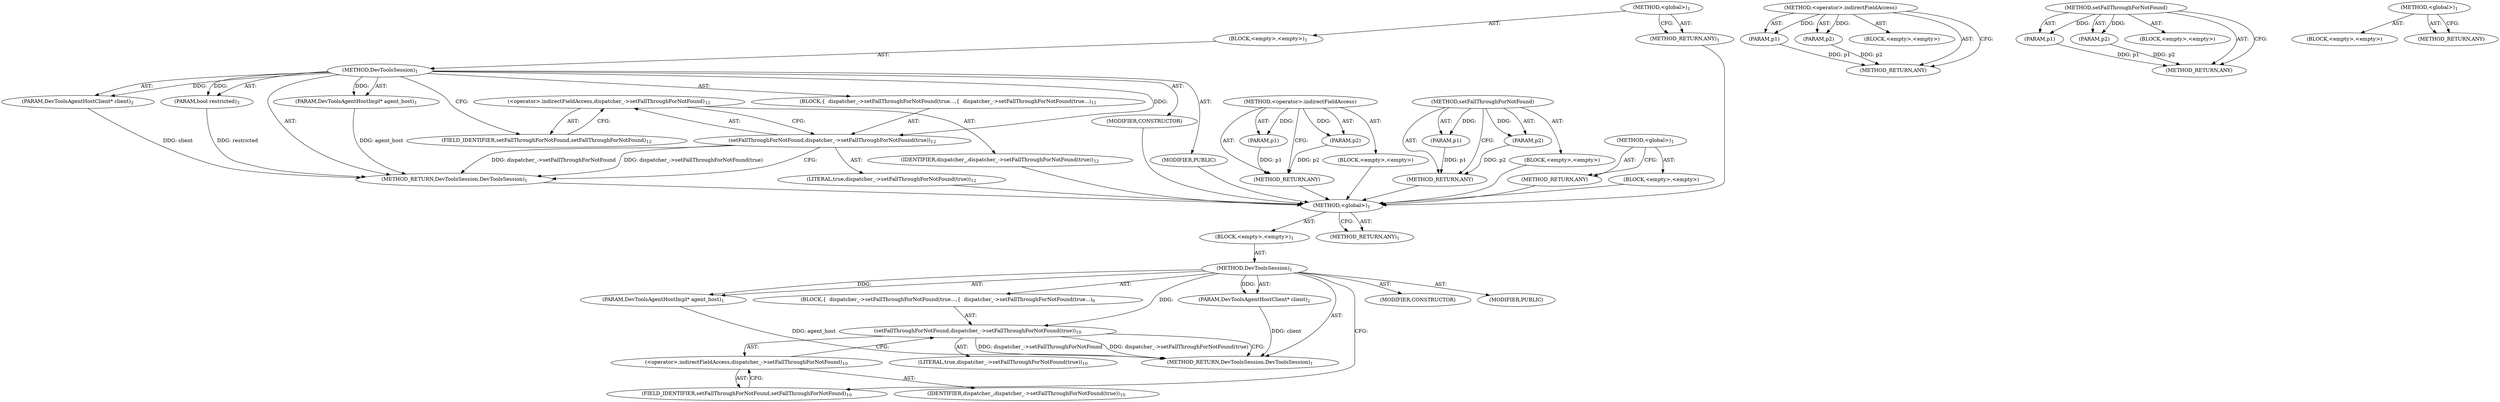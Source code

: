 digraph "&lt;global&gt;" {
vulnerable_6 [label=<(METHOD,&lt;global&gt;)<SUB>1</SUB>>];
vulnerable_7 [label=<(BLOCK,&lt;empty&gt;,&lt;empty&gt;)<SUB>1</SUB>>];
vulnerable_8 [label=<(METHOD,DevToolsSession)<SUB>1</SUB>>];
vulnerable_9 [label=<(PARAM,DevToolsAgentHostImpl* agent_host)<SUB>1</SUB>>];
vulnerable_10 [label=<(PARAM,DevToolsAgentHostClient* client)<SUB>2</SUB>>];
vulnerable_11 [label=<(BLOCK,{
  dispatcher_-&gt;setFallThroughForNotFound(true...,{
  dispatcher_-&gt;setFallThroughForNotFound(true...)<SUB>9</SUB>>];
vulnerable_12 [label=<(setFallThroughForNotFound,dispatcher_-&gt;setFallThroughForNotFound(true))<SUB>10</SUB>>];
vulnerable_13 [label=<(&lt;operator&gt;.indirectFieldAccess,dispatcher_-&gt;setFallThroughForNotFound)<SUB>10</SUB>>];
vulnerable_14 [label=<(IDENTIFIER,dispatcher_,dispatcher_-&gt;setFallThroughForNotFound(true))<SUB>10</SUB>>];
vulnerable_15 [label=<(FIELD_IDENTIFIER,setFallThroughForNotFound,setFallThroughForNotFound)<SUB>10</SUB>>];
vulnerable_16 [label=<(LITERAL,true,dispatcher_-&gt;setFallThroughForNotFound(true))<SUB>10</SUB>>];
vulnerable_17 [label=<(MODIFIER,CONSTRUCTOR)>];
vulnerable_18 [label=<(MODIFIER,PUBLIC)>];
vulnerable_19 [label=<(METHOD_RETURN,DevToolsSession.DevToolsSession)<SUB>1</SUB>>];
vulnerable_21 [label=<(METHOD_RETURN,ANY)<SUB>1</SUB>>];
vulnerable_47 [label=<(METHOD,&lt;operator&gt;.indirectFieldAccess)>];
vulnerable_48 [label=<(PARAM,p1)>];
vulnerable_49 [label=<(PARAM,p2)>];
vulnerable_50 [label=<(BLOCK,&lt;empty&gt;,&lt;empty&gt;)>];
vulnerable_51 [label=<(METHOD_RETURN,ANY)>];
vulnerable_42 [label=<(METHOD,setFallThroughForNotFound)>];
vulnerable_43 [label=<(PARAM,p1)>];
vulnerable_44 [label=<(PARAM,p2)>];
vulnerable_45 [label=<(BLOCK,&lt;empty&gt;,&lt;empty&gt;)>];
vulnerable_46 [label=<(METHOD_RETURN,ANY)>];
vulnerable_36 [label=<(METHOD,&lt;global&gt;)<SUB>1</SUB>>];
vulnerable_37 [label=<(BLOCK,&lt;empty&gt;,&lt;empty&gt;)>];
vulnerable_38 [label=<(METHOD_RETURN,ANY)>];
fixed_6 [label=<(METHOD,&lt;global&gt;)<SUB>1</SUB>>];
fixed_7 [label=<(BLOCK,&lt;empty&gt;,&lt;empty&gt;)<SUB>1</SUB>>];
fixed_8 [label=<(METHOD,DevToolsSession)<SUB>1</SUB>>];
fixed_9 [label=<(PARAM,DevToolsAgentHostImpl* agent_host)<SUB>1</SUB>>];
fixed_10 [label=<(PARAM,DevToolsAgentHostClient* client)<SUB>2</SUB>>];
fixed_11 [label=<(PARAM,bool restricted)<SUB>3</SUB>>];
fixed_12 [label=<(BLOCK,{
  dispatcher_-&gt;setFallThroughForNotFound(true...,{
  dispatcher_-&gt;setFallThroughForNotFound(true...)<SUB>11</SUB>>];
fixed_13 [label=<(setFallThroughForNotFound,dispatcher_-&gt;setFallThroughForNotFound(true))<SUB>12</SUB>>];
fixed_14 [label=<(&lt;operator&gt;.indirectFieldAccess,dispatcher_-&gt;setFallThroughForNotFound)<SUB>12</SUB>>];
fixed_15 [label=<(IDENTIFIER,dispatcher_,dispatcher_-&gt;setFallThroughForNotFound(true))<SUB>12</SUB>>];
fixed_16 [label=<(FIELD_IDENTIFIER,setFallThroughForNotFound,setFallThroughForNotFound)<SUB>12</SUB>>];
fixed_17 [label=<(LITERAL,true,dispatcher_-&gt;setFallThroughForNotFound(true))<SUB>12</SUB>>];
fixed_18 [label=<(MODIFIER,CONSTRUCTOR)>];
fixed_19 [label=<(MODIFIER,PUBLIC)>];
fixed_20 [label=<(METHOD_RETURN,DevToolsSession.DevToolsSession)<SUB>1</SUB>>];
fixed_22 [label=<(METHOD_RETURN,ANY)<SUB>1</SUB>>];
fixed_48 [label=<(METHOD,&lt;operator&gt;.indirectFieldAccess)>];
fixed_49 [label=<(PARAM,p1)>];
fixed_50 [label=<(PARAM,p2)>];
fixed_51 [label=<(BLOCK,&lt;empty&gt;,&lt;empty&gt;)>];
fixed_52 [label=<(METHOD_RETURN,ANY)>];
fixed_43 [label=<(METHOD,setFallThroughForNotFound)>];
fixed_44 [label=<(PARAM,p1)>];
fixed_45 [label=<(PARAM,p2)>];
fixed_46 [label=<(BLOCK,&lt;empty&gt;,&lt;empty&gt;)>];
fixed_47 [label=<(METHOD_RETURN,ANY)>];
fixed_37 [label=<(METHOD,&lt;global&gt;)<SUB>1</SUB>>];
fixed_38 [label=<(BLOCK,&lt;empty&gt;,&lt;empty&gt;)>];
fixed_39 [label=<(METHOD_RETURN,ANY)>];
vulnerable_6 -> vulnerable_7  [key=0, label="AST: "];
vulnerable_6 -> vulnerable_21  [key=0, label="AST: "];
vulnerable_6 -> vulnerable_21  [key=1, label="CFG: "];
vulnerable_7 -> vulnerable_8  [key=0, label="AST: "];
vulnerable_8 -> vulnerable_9  [key=0, label="AST: "];
vulnerable_8 -> vulnerable_9  [key=1, label="DDG: "];
vulnerable_8 -> vulnerable_10  [key=0, label="AST: "];
vulnerable_8 -> vulnerable_10  [key=1, label="DDG: "];
vulnerable_8 -> vulnerable_11  [key=0, label="AST: "];
vulnerable_8 -> vulnerable_17  [key=0, label="AST: "];
vulnerable_8 -> vulnerable_18  [key=0, label="AST: "];
vulnerable_8 -> vulnerable_19  [key=0, label="AST: "];
vulnerable_8 -> vulnerable_15  [key=0, label="CFG: "];
vulnerable_8 -> vulnerable_12  [key=0, label="DDG: "];
vulnerable_9 -> vulnerable_19  [key=0, label="DDG: agent_host"];
vulnerable_10 -> vulnerable_19  [key=0, label="DDG: client"];
vulnerable_11 -> vulnerable_12  [key=0, label="AST: "];
vulnerable_12 -> vulnerable_13  [key=0, label="AST: "];
vulnerable_12 -> vulnerable_16  [key=0, label="AST: "];
vulnerable_12 -> vulnerable_19  [key=0, label="CFG: "];
vulnerable_12 -> vulnerable_19  [key=1, label="DDG: dispatcher_-&gt;setFallThroughForNotFound"];
vulnerable_12 -> vulnerable_19  [key=2, label="DDG: dispatcher_-&gt;setFallThroughForNotFound(true)"];
vulnerable_13 -> vulnerable_14  [key=0, label="AST: "];
vulnerable_13 -> vulnerable_15  [key=0, label="AST: "];
vulnerable_13 -> vulnerable_12  [key=0, label="CFG: "];
vulnerable_15 -> vulnerable_13  [key=0, label="CFG: "];
vulnerable_47 -> vulnerable_48  [key=0, label="AST: "];
vulnerable_47 -> vulnerable_48  [key=1, label="DDG: "];
vulnerable_47 -> vulnerable_50  [key=0, label="AST: "];
vulnerable_47 -> vulnerable_49  [key=0, label="AST: "];
vulnerable_47 -> vulnerable_49  [key=1, label="DDG: "];
vulnerable_47 -> vulnerable_51  [key=0, label="AST: "];
vulnerable_47 -> vulnerable_51  [key=1, label="CFG: "];
vulnerable_48 -> vulnerable_51  [key=0, label="DDG: p1"];
vulnerable_49 -> vulnerable_51  [key=0, label="DDG: p2"];
vulnerable_42 -> vulnerable_43  [key=0, label="AST: "];
vulnerable_42 -> vulnerable_43  [key=1, label="DDG: "];
vulnerable_42 -> vulnerable_45  [key=0, label="AST: "];
vulnerable_42 -> vulnerable_44  [key=0, label="AST: "];
vulnerable_42 -> vulnerable_44  [key=1, label="DDG: "];
vulnerable_42 -> vulnerable_46  [key=0, label="AST: "];
vulnerable_42 -> vulnerable_46  [key=1, label="CFG: "];
vulnerable_43 -> vulnerable_46  [key=0, label="DDG: p1"];
vulnerable_44 -> vulnerable_46  [key=0, label="DDG: p2"];
vulnerable_36 -> vulnerable_37  [key=0, label="AST: "];
vulnerable_36 -> vulnerable_38  [key=0, label="AST: "];
vulnerable_36 -> vulnerable_38  [key=1, label="CFG: "];
fixed_6 -> fixed_7  [key=0, label="AST: "];
fixed_6 -> fixed_22  [key=0, label="AST: "];
fixed_6 -> fixed_22  [key=1, label="CFG: "];
fixed_7 -> fixed_8  [key=0, label="AST: "];
fixed_8 -> fixed_9  [key=0, label="AST: "];
fixed_8 -> fixed_9  [key=1, label="DDG: "];
fixed_8 -> fixed_10  [key=0, label="AST: "];
fixed_8 -> fixed_10  [key=1, label="DDG: "];
fixed_8 -> fixed_11  [key=0, label="AST: "];
fixed_8 -> fixed_11  [key=1, label="DDG: "];
fixed_8 -> fixed_12  [key=0, label="AST: "];
fixed_8 -> fixed_18  [key=0, label="AST: "];
fixed_8 -> fixed_19  [key=0, label="AST: "];
fixed_8 -> fixed_20  [key=0, label="AST: "];
fixed_8 -> fixed_16  [key=0, label="CFG: "];
fixed_8 -> fixed_13  [key=0, label="DDG: "];
fixed_9 -> fixed_20  [key=0, label="DDG: agent_host"];
fixed_10 -> fixed_20  [key=0, label="DDG: client"];
fixed_11 -> fixed_20  [key=0, label="DDG: restricted"];
fixed_12 -> fixed_13  [key=0, label="AST: "];
fixed_13 -> fixed_14  [key=0, label="AST: "];
fixed_13 -> fixed_17  [key=0, label="AST: "];
fixed_13 -> fixed_20  [key=0, label="CFG: "];
fixed_13 -> fixed_20  [key=1, label="DDG: dispatcher_-&gt;setFallThroughForNotFound"];
fixed_13 -> fixed_20  [key=2, label="DDG: dispatcher_-&gt;setFallThroughForNotFound(true)"];
fixed_14 -> fixed_15  [key=0, label="AST: "];
fixed_14 -> fixed_16  [key=0, label="AST: "];
fixed_14 -> fixed_13  [key=0, label="CFG: "];
fixed_15 -> vulnerable_6  [key=0];
fixed_16 -> fixed_14  [key=0, label="CFG: "];
fixed_17 -> vulnerable_6  [key=0];
fixed_18 -> vulnerable_6  [key=0];
fixed_19 -> vulnerable_6  [key=0];
fixed_20 -> vulnerable_6  [key=0];
fixed_22 -> vulnerable_6  [key=0];
fixed_48 -> fixed_49  [key=0, label="AST: "];
fixed_48 -> fixed_49  [key=1, label="DDG: "];
fixed_48 -> fixed_51  [key=0, label="AST: "];
fixed_48 -> fixed_50  [key=0, label="AST: "];
fixed_48 -> fixed_50  [key=1, label="DDG: "];
fixed_48 -> fixed_52  [key=0, label="AST: "];
fixed_48 -> fixed_52  [key=1, label="CFG: "];
fixed_49 -> fixed_52  [key=0, label="DDG: p1"];
fixed_50 -> fixed_52  [key=0, label="DDG: p2"];
fixed_51 -> vulnerable_6  [key=0];
fixed_52 -> vulnerable_6  [key=0];
fixed_43 -> fixed_44  [key=0, label="AST: "];
fixed_43 -> fixed_44  [key=1, label="DDG: "];
fixed_43 -> fixed_46  [key=0, label="AST: "];
fixed_43 -> fixed_45  [key=0, label="AST: "];
fixed_43 -> fixed_45  [key=1, label="DDG: "];
fixed_43 -> fixed_47  [key=0, label="AST: "];
fixed_43 -> fixed_47  [key=1, label="CFG: "];
fixed_44 -> fixed_47  [key=0, label="DDG: p1"];
fixed_45 -> fixed_47  [key=0, label="DDG: p2"];
fixed_46 -> vulnerable_6  [key=0];
fixed_47 -> vulnerable_6  [key=0];
fixed_37 -> fixed_38  [key=0, label="AST: "];
fixed_37 -> fixed_39  [key=0, label="AST: "];
fixed_37 -> fixed_39  [key=1, label="CFG: "];
fixed_38 -> vulnerable_6  [key=0];
fixed_39 -> vulnerable_6  [key=0];
}
